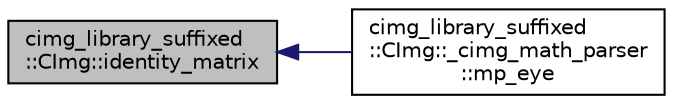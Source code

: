 digraph "cimg_library_suffixed::CImg::identity_matrix"
{
  edge [fontname="Helvetica",fontsize="10",labelfontname="Helvetica",labelfontsize="10"];
  node [fontname="Helvetica",fontsize="10",shape=record];
  rankdir="LR";
  Node2214 [label="cimg_library_suffixed\l::CImg::identity_matrix",height=0.2,width=0.4,color="black", fillcolor="grey75", style="filled", fontcolor="black"];
  Node2214 -> Node2215 [dir="back",color="midnightblue",fontsize="10",style="solid",fontname="Helvetica"];
  Node2215 [label="cimg_library_suffixed\l::CImg::_cimg_math_parser\l::mp_eye",height=0.2,width=0.4,color="black", fillcolor="white", style="filled",URL="$structcimg__library__suffixed_1_1_c_img_1_1__cimg__math__parser.html#ad0cb610e5b13d49a9a8a605bebfbfb64"];
}

